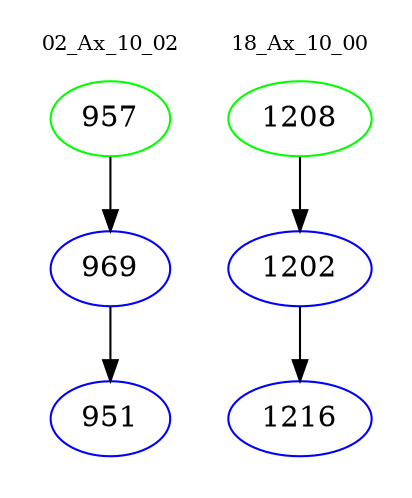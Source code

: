 digraph{
subgraph cluster_0 {
color = white
label = "02_Ax_10_02";
fontsize=10;
T0_957 [label="957", color="green"]
T0_957 -> T0_969 [color="black"]
T0_969 [label="969", color="blue"]
T0_969 -> T0_951 [color="black"]
T0_951 [label="951", color="blue"]
}
subgraph cluster_1 {
color = white
label = "18_Ax_10_00";
fontsize=10;
T1_1208 [label="1208", color="green"]
T1_1208 -> T1_1202 [color="black"]
T1_1202 [label="1202", color="blue"]
T1_1202 -> T1_1216 [color="black"]
T1_1216 [label="1216", color="blue"]
}
}
